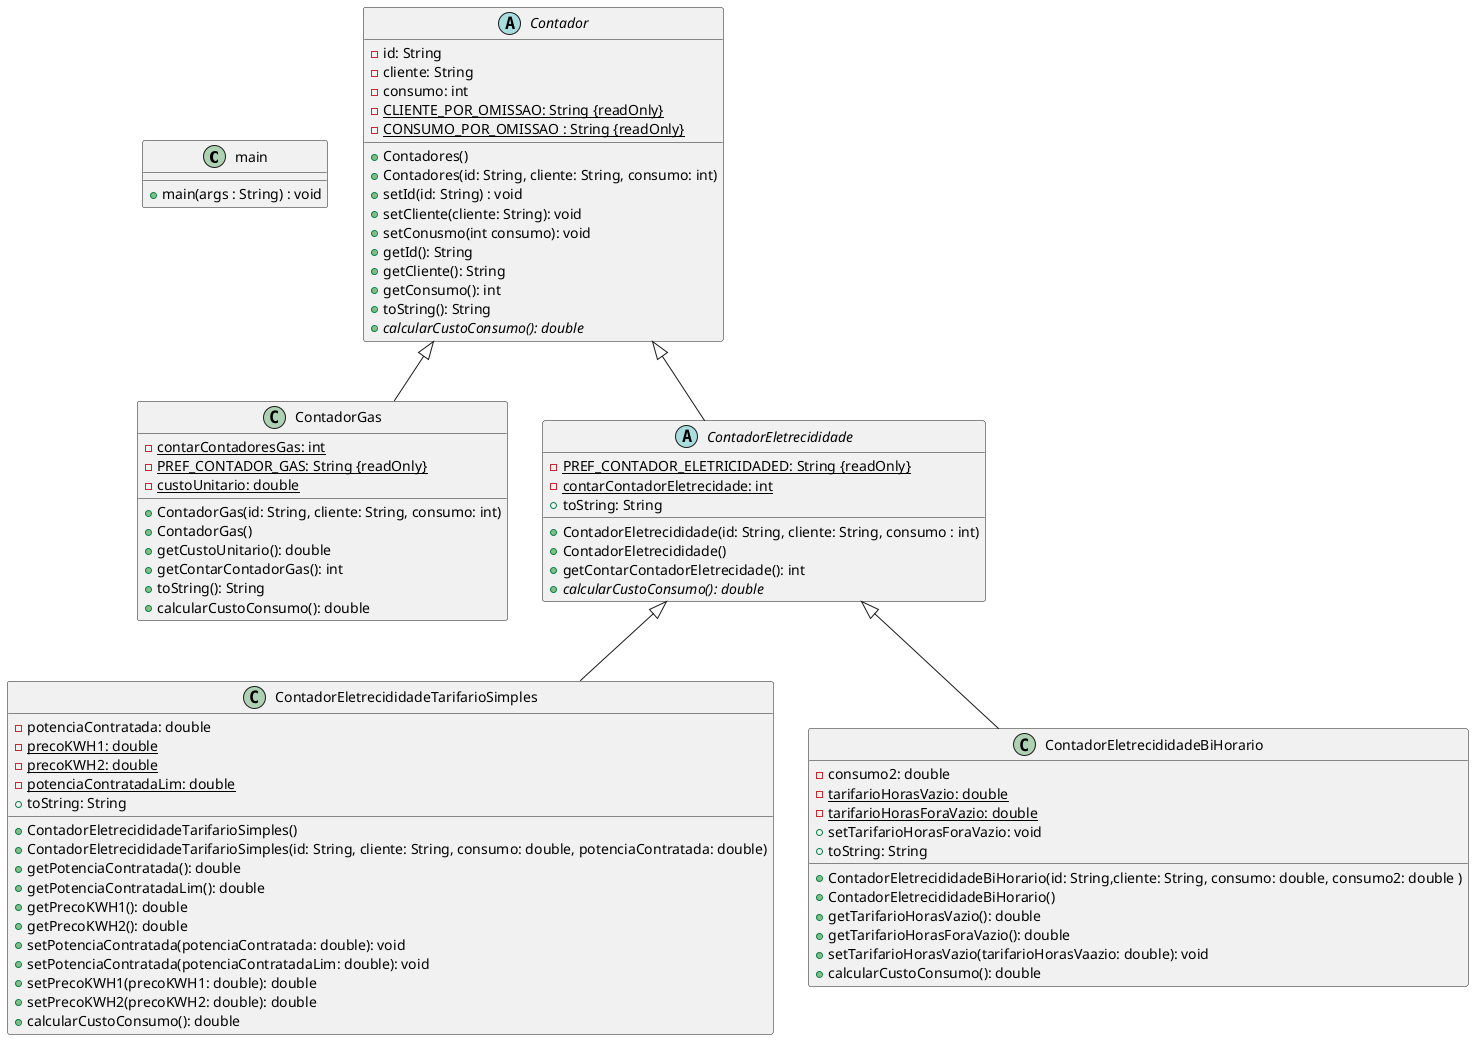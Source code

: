 @startuml

class main{
    + main(args : String) : void
}

abstract class Contador {
    - id: String
    - cliente: String
    - consumo: int
    - {static} CLIENTE_POR_OMISSAO: String {readOnly}
    - {static} CONSUMO_POR_OMISSAO : String {readOnly}
    + Contadores()
    + Contadores(id: String, cliente: String, consumo: int)
    + setId(id: String) : void
    + setCliente(cliente: String): void
    + setConusmo(int consumo): void
    + getId(): String
    + getCliente(): String
    + getConsumo(): int
    + toString(): String
    + {abstract}calcularCustoConsumo(): double
}

class ContadorGas extends Contador{
    - {static} contarContadoresGas: int
    - {static} PREF_CONTADOR_GAS: String {readOnly}
    - {static} custoUnitario: double
    + ContadorGas(id: String, cliente: String, consumo: int)
    + ContadorGas()
    + getCustoUnitario(): double
    + getContarContadorGas(): int
    + toString(): String
    + calcularCustoConsumo(): double
}

abstract class ContadorEletrecididade extends Contador{
    - {static} PREF_CONTADOR_ELETRICIDADED: String {readOnly}
    - {static} contarContadorEletrecidade: int
    + ContadorEletrecididade(id: String, cliente: String, consumo : int)
    + ContadorEletrecididade()
    + getContarContadorEletrecidade(): int
    + toString: String
    + {abstract} calcularCustoConsumo(): double
}

class ContadorEletrecididadeTarifarioSimples extends ContadorEletrecididade{
    - potenciaContratada: double
    - {static} precoKWH1: double
    - {static} precoKWH2: double
    - {static} potenciaContratadaLim: double
    + ContadorEletrecididadeTarifarioSimples()
    + ContadorEletrecididadeTarifarioSimples(id: String, cliente: String, consumo: double, potenciaContratada: double)
    + getPotenciaContratada(): double
    + getPotenciaContratadaLim(): double
    + getPrecoKWH1(): double
    + getPrecoKWH2(): double
    + setPotenciaContratada(potenciaContratada: double): void
    + setPotenciaContratada(potenciaContratadaLim: double): void
    + setPrecoKWH1(precoKWH1: double): double
    + setPrecoKWH2(precoKWH2: double): double
    + toString: String
    + calcularCustoConsumo(): double
}

class ContadorEletrecididadeBiHorario extends ContadorEletrecididade{
    - consumo2: double
    - {static} tarifarioHorasVazio: double
    - {static} tarifarioHorasForaVazio: double
    + ContadorEletrecididadeBiHorario(id: String,cliente: String, consumo: double, consumo2: double )
    + ContadorEletrecididadeBiHorario()
    + getTarifarioHorasVazio(): double
    + getTarifarioHorasForaVazio(): double
    + setTarifarioHorasVazio(tarifarioHorasVaazio: double): void
    + setTarifarioHorasForaVazio: void
    + toString: String
    + calcularCustoConsumo(): double
}


@enduml